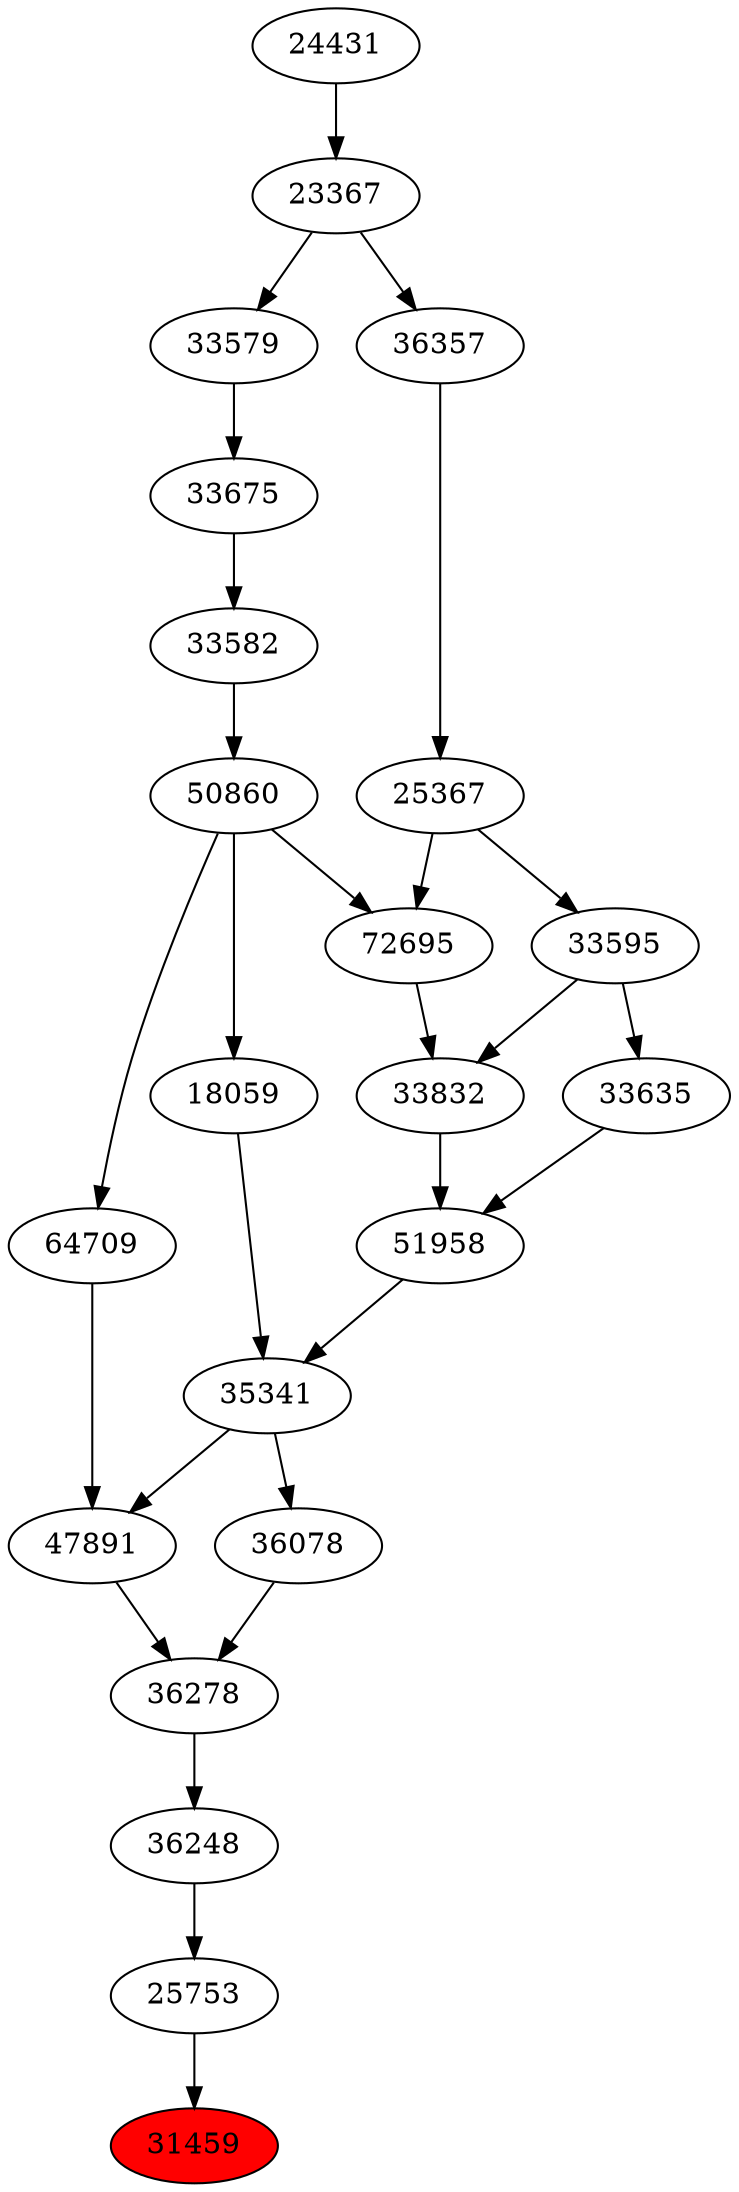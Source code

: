 strict digraph{ 
31459 [label="31459" fillcolor=red style=filled]
25753 -> 31459
25753 [label="25753"]
36248 -> 25753
36248 [label="36248"]
36278 -> 36248
36278 [label="36278"]
47891 -> 36278
36078 -> 36278
47891 [label="47891"]
35341 -> 47891
64709 -> 47891
36078 [label="36078"]
35341 -> 36078
35341 [label="35341"]
51958 -> 35341
18059 -> 35341
64709 [label="64709"]
50860 -> 64709
51958 [label="51958"]
33832 -> 51958
33635 -> 51958
18059 [label="18059"]
50860 -> 18059
50860 [label="50860"]
33582 -> 50860
33832 [label="33832"]
72695 -> 33832
33595 -> 33832
33635 [label="33635"]
33595 -> 33635
33582 [label="33582"]
33675 -> 33582
72695 [label="72695"]
50860 -> 72695
25367 -> 72695
33595 [label="33595"]
25367 -> 33595
33675 [label="33675"]
33579 -> 33675
25367 [label="25367"]
36357 -> 25367
33579 [label="33579"]
23367 -> 33579
36357 [label="36357"]
23367 -> 36357
23367 [label="23367"]
24431 -> 23367
24431 [label="24431"]
}